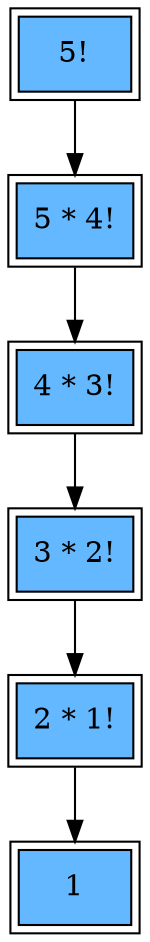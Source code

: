 /*
   6.18
   Progression of recursive calls constructed to compute factorial 5!.
*/
strict digraph "FactorialProgression" {

    graph [rankdir="TB"];

    /* Activation record (stack frame) symbols. */
    node [
        fillcolor="steelblue1",
        peripheries="2",
        shape="rect",
        style="filled"
    ];
    Caller [label="5!"];
    Tail5 [label="5 * 4!"];
    Tail4 [label="4 * 3!"];
    Tail3 [label="3 * 2!"];
    Tail2 [label="2 * 1!"];
    Tail1 [label="1"];

    Caller -> Tail5 -> Tail4 -> Tail3 -> Tail2 -> Tail1;
}
